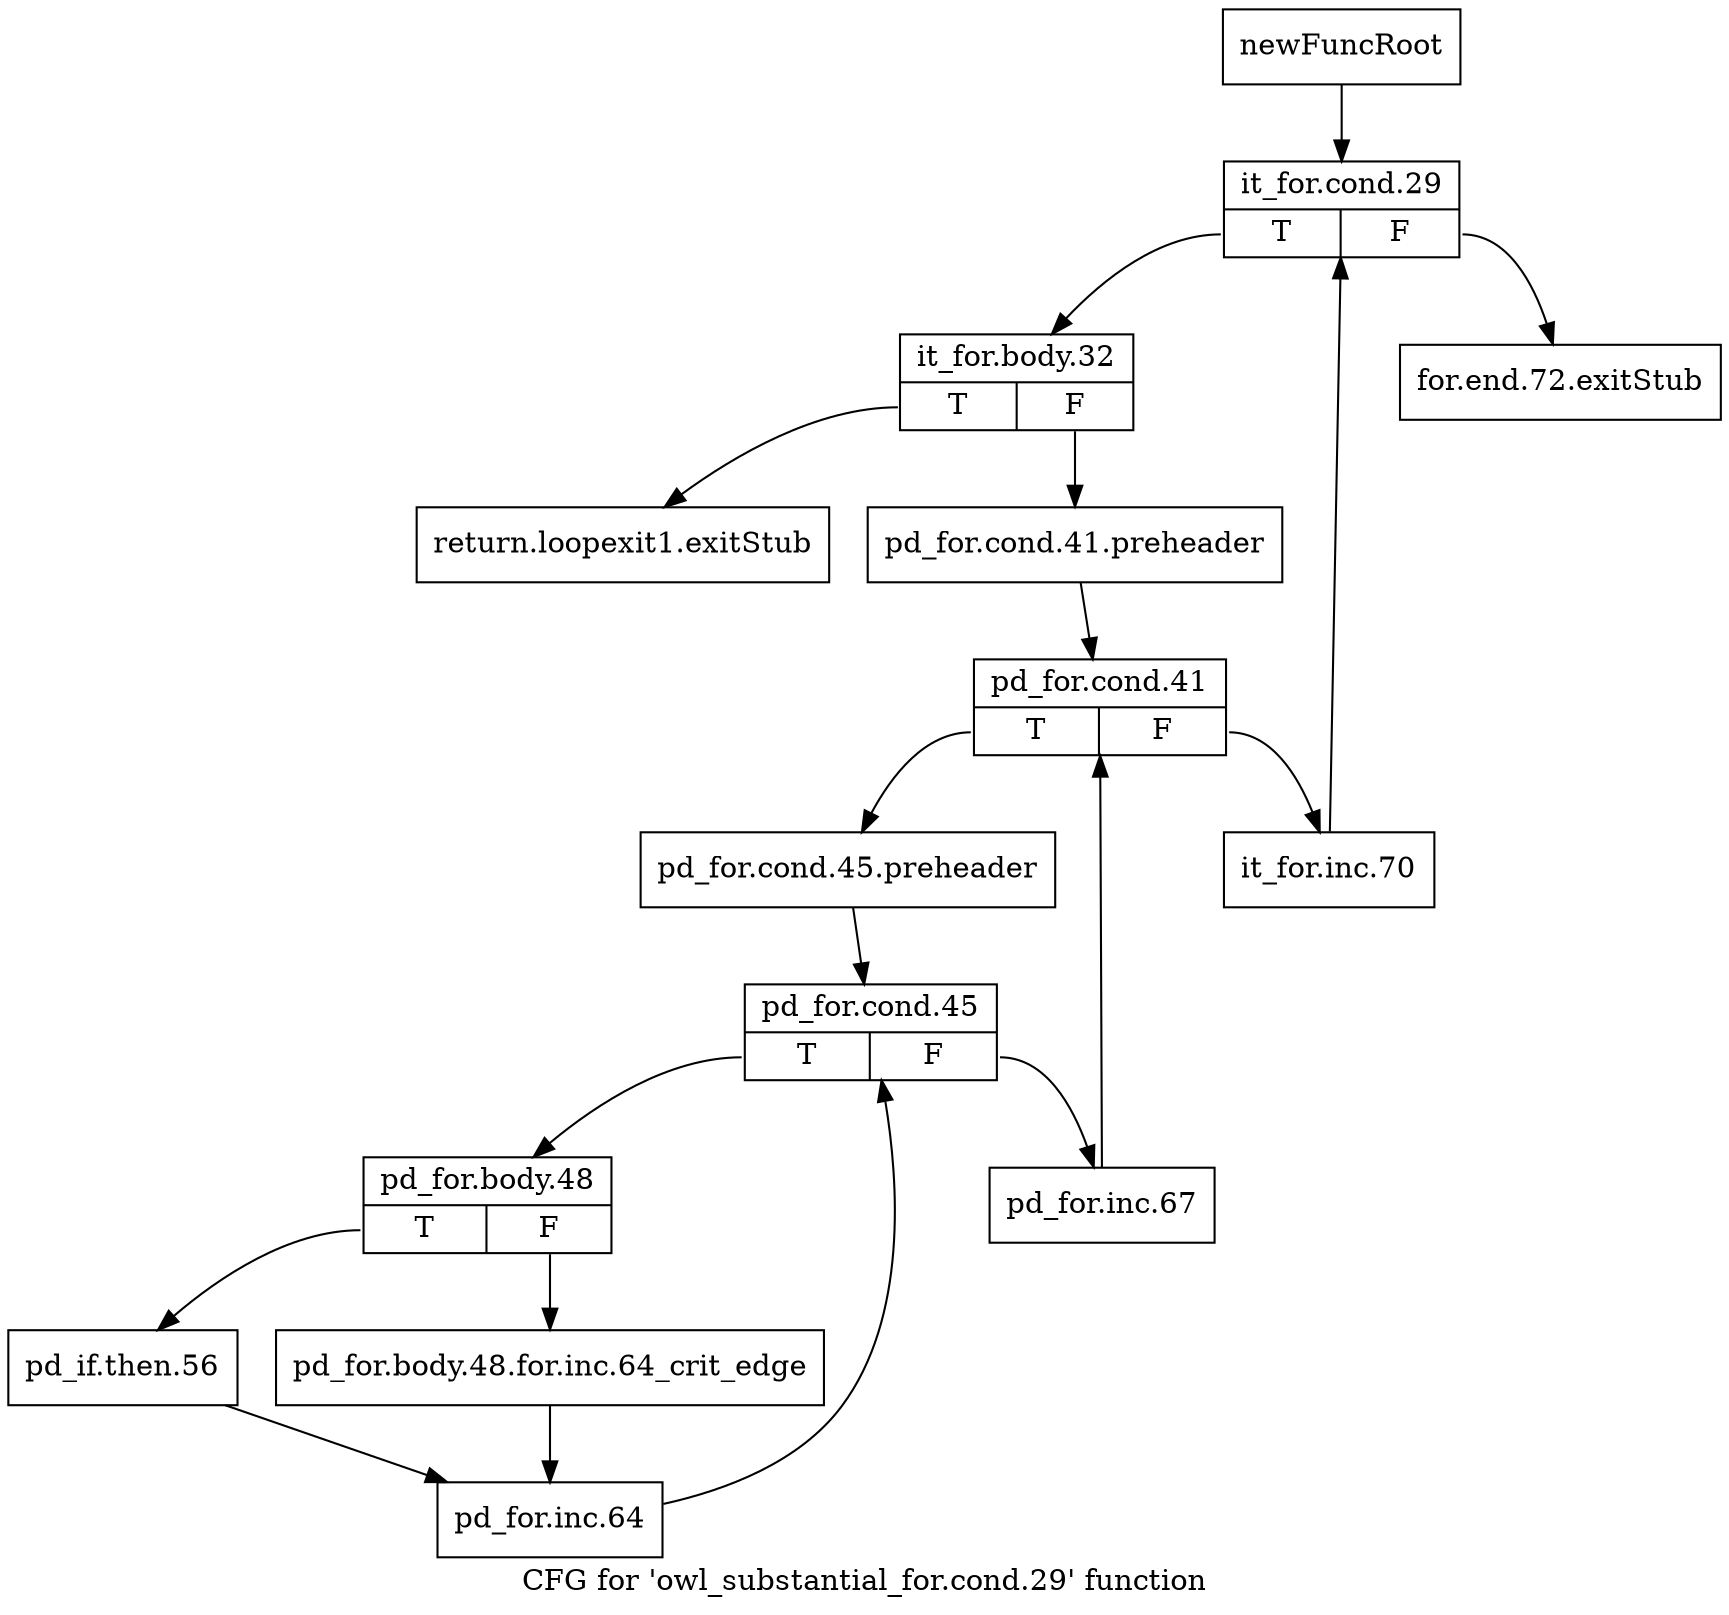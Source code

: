 digraph "CFG for 'owl_substantial_for.cond.29' function" {
	label="CFG for 'owl_substantial_for.cond.29' function";

	Node0x4157190 [shape=record,label="{newFuncRoot}"];
	Node0x4157190 -> Node0x4157280;
	Node0x41571e0 [shape=record,label="{for.end.72.exitStub}"];
	Node0x4157230 [shape=record,label="{return.loopexit1.exitStub}"];
	Node0x4157280 [shape=record,label="{it_for.cond.29|{<s0>T|<s1>F}}"];
	Node0x4157280:s0 -> Node0x41572d0;
	Node0x4157280:s1 -> Node0x41571e0;
	Node0x41572d0 [shape=record,label="{it_for.body.32|{<s0>T|<s1>F}}"];
	Node0x41572d0:s0 -> Node0x4157230;
	Node0x41572d0:s1 -> Node0x4157ba0;
	Node0x4157ba0 [shape=record,label="{pd_for.cond.41.preheader}"];
	Node0x4157ba0 -> Node0x4157bf0;
	Node0x4157bf0 [shape=record,label="{pd_for.cond.41|{<s0>T|<s1>F}}"];
	Node0x4157bf0:s0 -> Node0x4157c90;
	Node0x4157bf0:s1 -> Node0x4157c40;
	Node0x4157c40 [shape=record,label="{it_for.inc.70}"];
	Node0x4157c40 -> Node0x4157280;
	Node0x4157c90 [shape=record,label="{pd_for.cond.45.preheader}"];
	Node0x4157c90 -> Node0x4157ce0;
	Node0x4157ce0 [shape=record,label="{pd_for.cond.45|{<s0>T|<s1>F}}"];
	Node0x4157ce0:s0 -> Node0x4157d80;
	Node0x4157ce0:s1 -> Node0x4157d30;
	Node0x4157d30 [shape=record,label="{pd_for.inc.67}"];
	Node0x4157d30 -> Node0x4157bf0;
	Node0x4157d80 [shape=record,label="{pd_for.body.48|{<s0>T|<s1>F}}"];
	Node0x4157d80:s0 -> Node0x4157e20;
	Node0x4157d80:s1 -> Node0x4157dd0;
	Node0x4157dd0 [shape=record,label="{pd_for.body.48.for.inc.64_crit_edge}"];
	Node0x4157dd0 -> Node0x4157e70;
	Node0x4157e20 [shape=record,label="{pd_if.then.56}"];
	Node0x4157e20 -> Node0x4157e70;
	Node0x4157e70 [shape=record,label="{pd_for.inc.64}"];
	Node0x4157e70 -> Node0x4157ce0;
}
